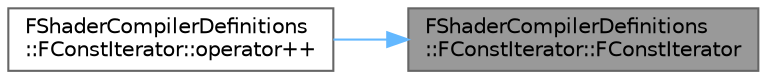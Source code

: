 digraph "FShaderCompilerDefinitions::FConstIterator::FConstIterator"
{
 // INTERACTIVE_SVG=YES
 // LATEX_PDF_SIZE
  bgcolor="transparent";
  edge [fontname=Helvetica,fontsize=10,labelfontname=Helvetica,labelfontsize=10];
  node [fontname=Helvetica,fontsize=10,shape=box,height=0.2,width=0.4];
  rankdir="RL";
  Node1 [id="Node000001",label="FShaderCompilerDefinitions\l::FConstIterator::FConstIterator",height=0.2,width=0.4,color="gray40", fillcolor="grey60", style="filled", fontcolor="black",tooltip=" "];
  Node1 -> Node2 [id="edge1_Node000001_Node000002",dir="back",color="steelblue1",style="solid",tooltip=" "];
  Node2 [id="Node000002",label="FShaderCompilerDefinitions\l::FConstIterator::operator++",height=0.2,width=0.4,color="grey40", fillcolor="white", style="filled",URL="$d2/d0a/classFShaderCompilerDefinitions_1_1FConstIterator.html#ad7f46befef1c7159353046e74ee8731f",tooltip=" "];
}
